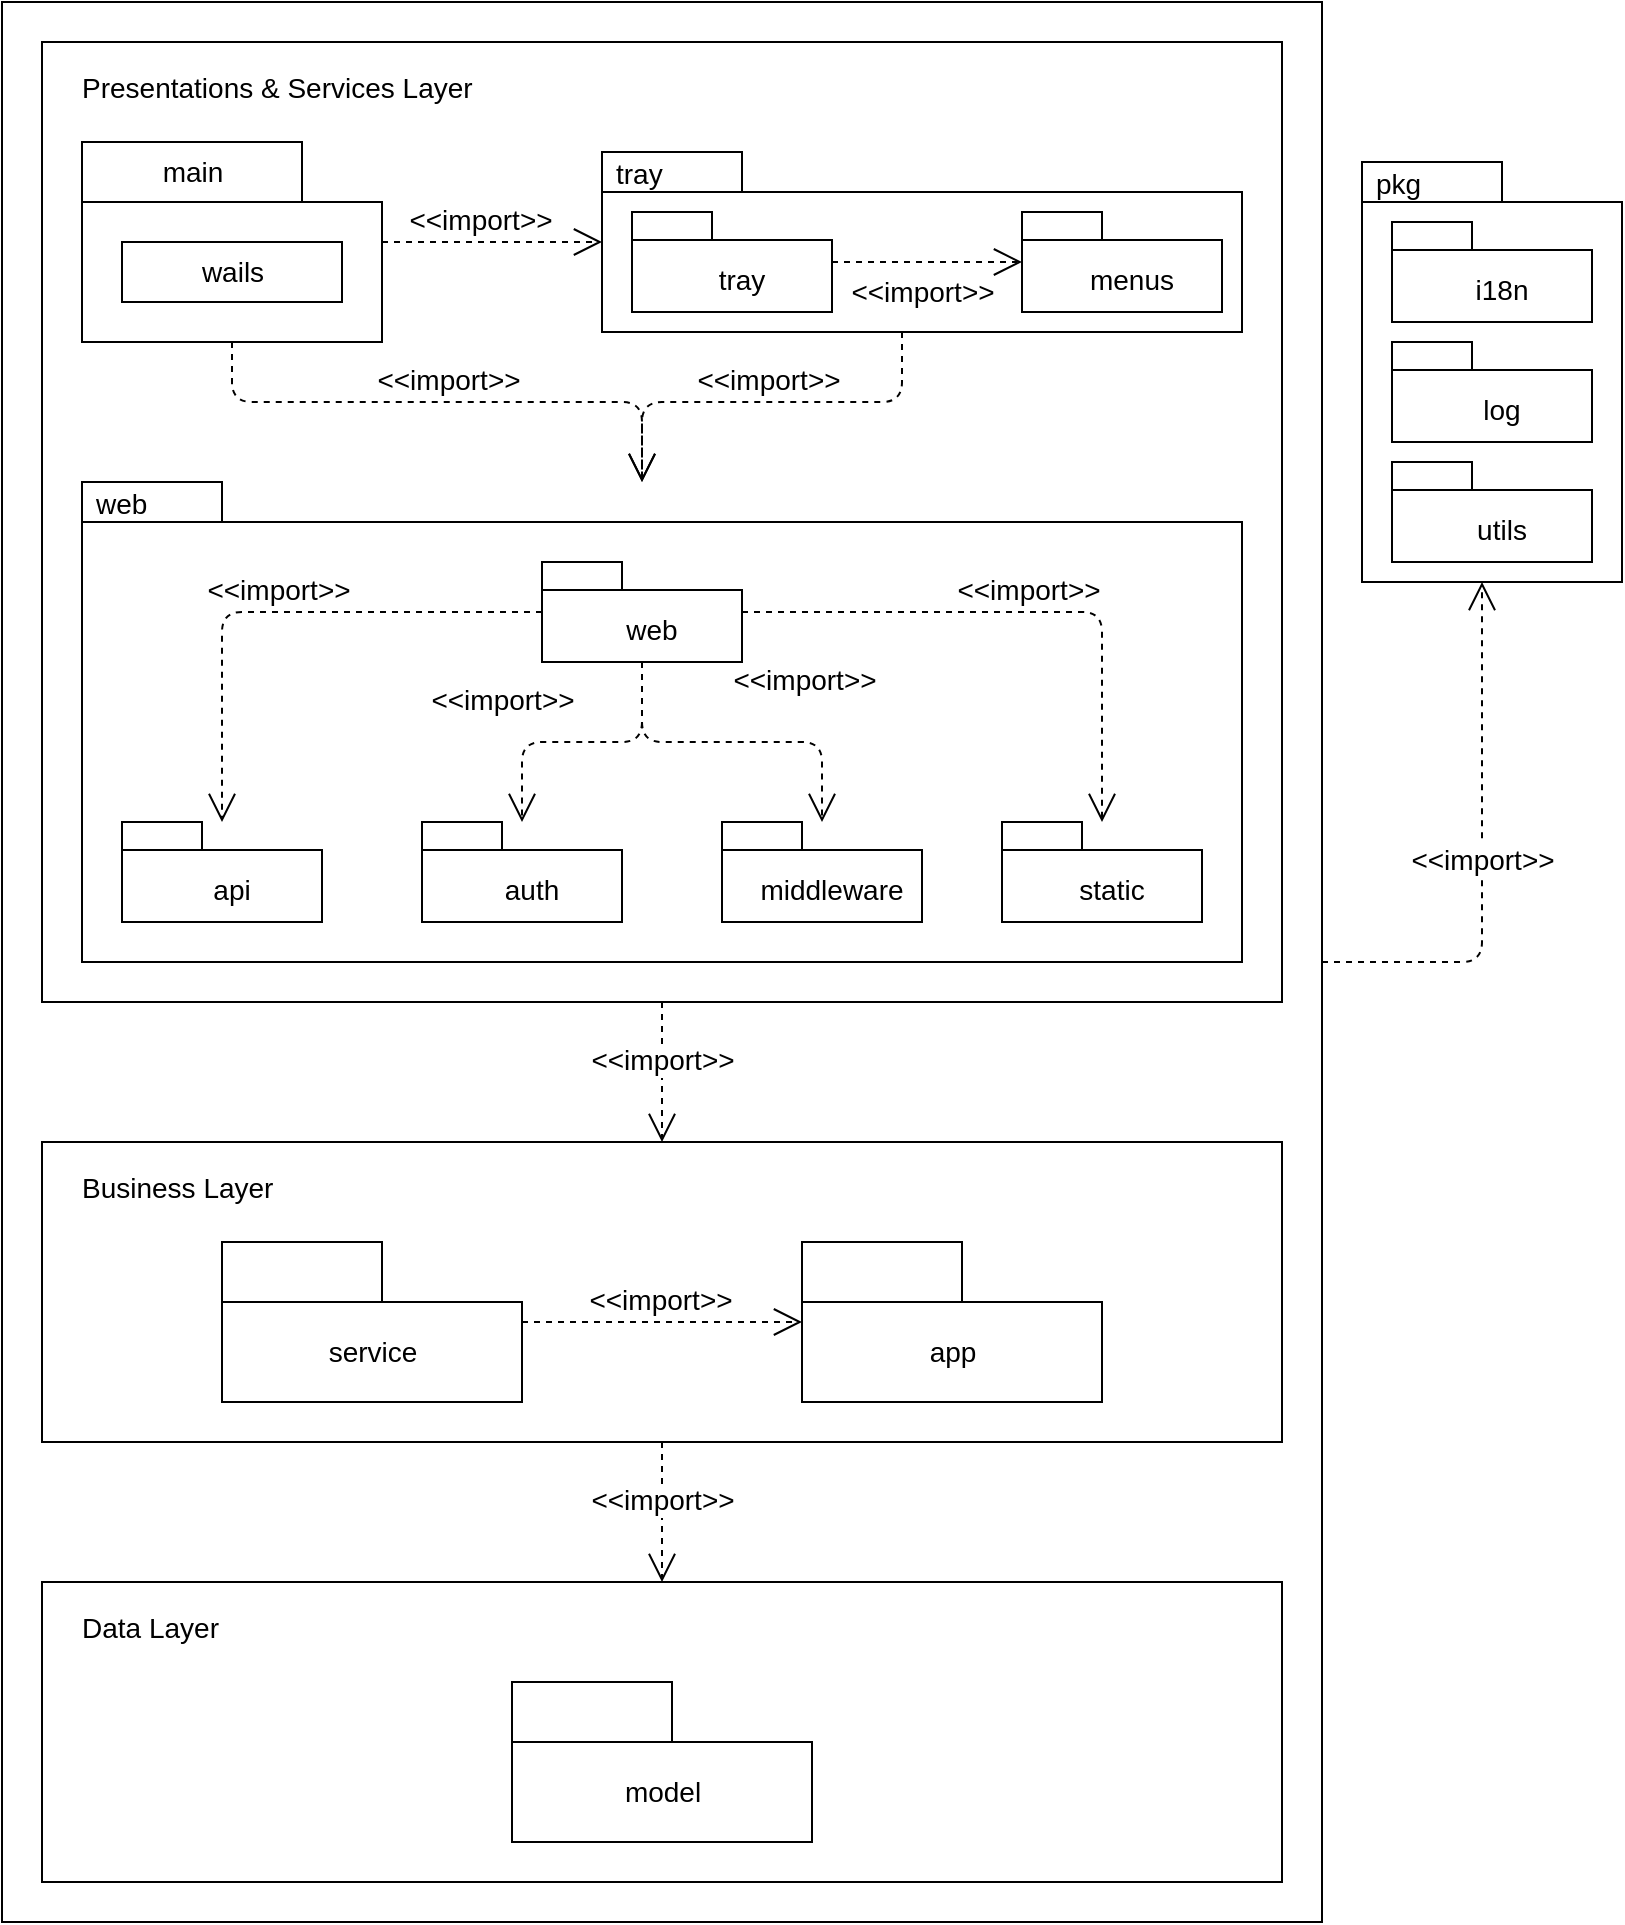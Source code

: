 <mxfile>
    <diagram id="Fwt0_S80Y8OOaiC3SIRB" name="第 1 页">
        <mxGraphModel dx="823" dy="712" grid="1" gridSize="10" guides="1" tooltips="1" connect="1" arrows="1" fold="1" page="1" pageScale="1" pageWidth="827" pageHeight="1169" math="0" shadow="0">
            <root>
                <mxCell id="0"/>
                <mxCell id="1" parent="0"/>
                <mxCell id="60" value="" style="rounded=0;whiteSpace=wrap;html=1;fontSize=14;" parent="1" vertex="1">
                    <mxGeometry y="80" width="660" height="960" as="geometry"/>
                </mxCell>
                <mxCell id="63" value="" style="rounded=0;whiteSpace=wrap;html=1;fontSize=14;" parent="1" vertex="1">
                    <mxGeometry x="20" y="100" width="620" height="480" as="geometry"/>
                </mxCell>
                <mxCell id="14" value="tray" style="shape=folder;xSize=90;align=left;spacingLeft=10;align=left;verticalAlign=top;spacingLeft=5;spacingTop=-4;tabWidth=70;tabHeight=20;tabPosition=left;html=1;strokeWidth=1;recursiveResize=0;fontSize=14;" parent="1" vertex="1">
                    <mxGeometry x="300" y="155" width="320" height="90" as="geometry"/>
                </mxCell>
                <mxCell id="15" value="&lt;br style=&quot;font-size: 14px;&quot;&gt;tray" style="strokeColor=inherit;fillColor=inherit;gradientColor=inherit;shape=folder;spacingLeft=10;tabWidth=40;tabHeight=14;tabPosition=left;fontSize=14;html=1;whiteSpace=wrap;" parent="14" vertex="1">
                    <mxGeometry x="15" y="30" width="100" height="50" as="geometry"/>
                </mxCell>
                <mxCell id="16" value="&lt;br style=&quot;font-size: 14px;&quot;&gt;menus" style="strokeColor=inherit;fillColor=inherit;gradientColor=inherit;shape=folder;spacingLeft=10;tabWidth=40;tabHeight=14;tabPosition=left;fontSize=14;html=1;whiteSpace=wrap;" parent="14" vertex="1">
                    <mxGeometry x="210" y="30" width="100" height="50" as="geometry"/>
                </mxCell>
                <mxCell id="17" value="&amp;lt;&amp;lt;import&amp;gt;&amp;gt;" style="strokeColor=inherit;fillColor=inherit;gradientColor=inherit;edgeStyle=none;endArrow=open;dashed=1;verticalAlign=top;labelBackgroundColor=none;endSize=12;html=1;fontSize=14;" parent="14" source="15" target="16" edge="1">
                    <mxGeometry x="-0.053" relative="1" as="geometry">
                        <mxPoint as="offset"/>
                    </mxGeometry>
                </mxCell>
                <mxCell id="18" value="web" style="shape=folder;xSize=90;align=left;spacingLeft=10;align=left;verticalAlign=top;spacingLeft=5;spacingTop=-4;tabWidth=70;tabHeight=20;tabPosition=left;html=1;strokeWidth=1;recursiveResize=0;fontSize=14;" parent="1" vertex="1">
                    <mxGeometry x="40" y="320" width="580" height="240" as="geometry"/>
                </mxCell>
                <mxCell id="19" value="&lt;br style=&quot;font-size: 14px;&quot;&gt;web" style="strokeColor=inherit;fillColor=inherit;gradientColor=inherit;shape=folder;spacingLeft=10;tabWidth=40;tabHeight=14;tabPosition=left;fontSize=14;html=1;whiteSpace=wrap;" parent="18" vertex="1">
                    <mxGeometry x="230" y="40" width="100" height="50" as="geometry"/>
                </mxCell>
                <mxCell id="20" value="&lt;br style=&quot;font-size: 14px;&quot;&gt;api" style="strokeColor=inherit;fillColor=inherit;gradientColor=inherit;shape=folder;spacingLeft=10;tabWidth=40;tabHeight=14;tabPosition=left;fontSize=14;html=1;whiteSpace=wrap;" parent="18" vertex="1">
                    <mxGeometry x="20" y="170" width="100" height="50" as="geometry"/>
                </mxCell>
                <mxCell id="25" value="&lt;br style=&quot;font-size: 14px;&quot;&gt;middleware" style="strokeColor=inherit;fillColor=inherit;gradientColor=inherit;shape=folder;spacingLeft=10;tabWidth=40;tabHeight=14;tabPosition=left;fontSize=14;html=1;whiteSpace=wrap;" parent="18" vertex="1">
                    <mxGeometry x="320" y="170" width="100" height="50" as="geometry"/>
                </mxCell>
                <mxCell id="22" value="&lt;br style=&quot;font-size: 14px;&quot;&gt;auth" style="strokeColor=inherit;fillColor=inherit;gradientColor=inherit;shape=folder;spacingLeft=10;tabWidth=40;tabHeight=14;tabPosition=left;fontSize=14;html=1;whiteSpace=wrap;" parent="18" vertex="1">
                    <mxGeometry x="170" y="170" width="100" height="50" as="geometry"/>
                </mxCell>
                <mxCell id="73" value="&lt;br style=&quot;font-size: 14px;&quot;&gt;static" style="strokeColor=inherit;fillColor=inherit;gradientColor=inherit;shape=folder;spacingLeft=10;tabWidth=40;tabHeight=14;tabPosition=left;fontSize=14;html=1;whiteSpace=wrap;" parent="18" vertex="1">
                    <mxGeometry x="460" y="170" width="100" height="50" as="geometry"/>
                </mxCell>
                <mxCell id="77" value="&amp;lt;&amp;lt;import&amp;gt;&amp;gt;" style="html=1;endArrow=open;endSize=12;dashed=1;verticalAlign=bottom;jumpStyle=none;edgeStyle=orthogonalEdgeStyle;fontSize=14;" parent="18" source="19" target="20" edge="1">
                    <mxGeometry width="160" relative="1" as="geometry">
                        <mxPoint x="85" y="-60" as="sourcePoint"/>
                        <mxPoint x="290" y="10" as="targetPoint"/>
                    </mxGeometry>
                </mxCell>
                <mxCell id="78" value="&amp;lt;&amp;lt;import&amp;gt;&amp;gt;" style="html=1;endArrow=open;endSize=12;dashed=1;verticalAlign=bottom;jumpStyle=none;edgeStyle=orthogonalEdgeStyle;fontSize=14;" parent="18" source="19" target="22" edge="1">
                    <mxGeometry x="0.429" y="-14" width="160" relative="1" as="geometry">
                        <mxPoint x="240" y="75" as="sourcePoint"/>
                        <mxPoint x="80" y="140" as="targetPoint"/>
                        <mxPoint x="4" y="-10" as="offset"/>
                    </mxGeometry>
                </mxCell>
                <mxCell id="79" value="&amp;lt;&amp;lt;import&amp;gt;&amp;gt;" style="html=1;endArrow=open;endSize=12;dashed=1;verticalAlign=bottom;jumpStyle=none;edgeStyle=orthogonalEdgeStyle;fontSize=14;" parent="18" source="19" target="25" edge="1">
                    <mxGeometry x="0.529" y="-10" width="160" relative="1" as="geometry">
                        <mxPoint x="290" y="100" as="sourcePoint"/>
                        <mxPoint x="220" y="140" as="targetPoint"/>
                        <mxPoint x="1" y="-20" as="offset"/>
                    </mxGeometry>
                </mxCell>
                <mxCell id="80" value="&amp;lt;&amp;lt;import&amp;gt;&amp;gt;" style="html=1;endArrow=open;endSize=12;dashed=1;verticalAlign=bottom;jumpStyle=none;edgeStyle=orthogonalEdgeStyle;fontSize=14;" parent="18" source="19" target="73" edge="1">
                    <mxGeometry width="160" relative="1" as="geometry">
                        <mxPoint x="300" y="110" as="sourcePoint"/>
                        <mxPoint x="230" y="150" as="targetPoint"/>
                    </mxGeometry>
                </mxCell>
                <mxCell id="28" value="&amp;lt;&amp;lt;import&amp;gt;&amp;gt;" style="html=1;endArrow=open;endSize=12;dashed=1;verticalAlign=bottom;jumpStyle=none;fontSize=14;" parent="1" source="75" target="14" edge="1">
                    <mxGeometry x="-0.111" width="160" relative="1" as="geometry">
                        <mxPoint x="470" y="170" as="sourcePoint"/>
                        <mxPoint x="630" y="170" as="targetPoint"/>
                        <mxPoint as="offset"/>
                    </mxGeometry>
                </mxCell>
                <mxCell id="30" value="&amp;lt;&amp;lt;import&amp;gt;&amp;gt;" style="edgeStyle=orthogonalEdgeStyle;html=1;endArrow=open;endSize=12;dashed=1;verticalAlign=bottom;jumpStyle=none;fontSize=14;" parent="1" source="14" target="18" edge="1">
                    <mxGeometry width="160" relative="1" as="geometry">
                        <mxPoint x="350" y="200" as="sourcePoint"/>
                        <mxPoint x="590" y="340" as="targetPoint"/>
                        <mxPoint as="offset"/>
                        <Array as="points">
                            <mxPoint x="450" y="280"/>
                            <mxPoint x="320" y="280"/>
                        </Array>
                    </mxGeometry>
                </mxCell>
                <mxCell id="47" value="&amp;lt;&amp;lt;import&amp;gt;&amp;gt;" style="html=1;endArrow=open;endSize=12;dashed=1;verticalAlign=bottom;jumpStyle=none;fontSize=14;" parent="1" source="67" target="66" edge="1">
                    <mxGeometry x="0.143" width="160" relative="1" as="geometry">
                        <mxPoint x="730" y="520" as="sourcePoint"/>
                        <mxPoint x="710" y="700" as="targetPoint"/>
                        <mxPoint as="offset"/>
                    </mxGeometry>
                </mxCell>
                <mxCell id="54" value="pkg" style="shape=folder;xSize=90;align=left;spacingLeft=10;align=left;verticalAlign=top;spacingLeft=5;spacingTop=-4;tabWidth=70;tabHeight=20;tabPosition=left;html=1;strokeWidth=1;recursiveResize=0;fontSize=14;" parent="1" vertex="1">
                    <mxGeometry x="680" y="160" width="130" height="210" as="geometry"/>
                </mxCell>
                <mxCell id="55" value="&lt;br style=&quot;font-size: 14px;&quot;&gt;i18n" style="strokeColor=inherit;fillColor=inherit;gradientColor=inherit;shape=folder;spacingLeft=10;tabWidth=40;tabHeight=14;tabPosition=left;fontSize=14;html=1;whiteSpace=wrap;" parent="54" vertex="1">
                    <mxGeometry x="15" y="30" width="100" height="50" as="geometry"/>
                </mxCell>
                <mxCell id="56" value="&lt;br style=&quot;font-size: 14px;&quot;&gt;log" style="strokeColor=inherit;fillColor=inherit;gradientColor=inherit;shape=folder;spacingLeft=10;tabWidth=40;tabHeight=14;tabPosition=left;fontSize=14;html=1;whiteSpace=wrap;" parent="54" vertex="1">
                    <mxGeometry x="15" y="90" width="100" height="50" as="geometry"/>
                </mxCell>
                <mxCell id="58" value="&lt;br style=&quot;font-size: 14px;&quot;&gt;utils" style="strokeColor=inherit;fillColor=inherit;gradientColor=inherit;shape=folder;spacingLeft=10;tabWidth=40;tabHeight=14;tabPosition=left;fontSize=14;html=1;whiteSpace=wrap;" parent="54" vertex="1">
                    <mxGeometry x="15" y="150" width="100" height="50" as="geometry"/>
                </mxCell>
                <mxCell id="62" value="&amp;lt;&amp;lt;import&amp;gt;&amp;gt;" style="html=1;endArrow=open;endSize=12;dashed=1;verticalAlign=bottom;jumpStyle=none;edgeStyle=orthogonalEdgeStyle;fontSize=14;" parent="1" source="60" target="54" edge="1">
                    <mxGeometry x="-0.111" width="160" relative="1" as="geometry">
                        <mxPoint x="330" y="430.211" as="sourcePoint"/>
                        <mxPoint x="200" y="417.394" as="targetPoint"/>
                        <mxPoint as="offset"/>
                        <Array as="points">
                            <mxPoint x="740" y="560"/>
                        </Array>
                    </mxGeometry>
                </mxCell>
                <mxCell id="66" value="" style="rounded=0;whiteSpace=wrap;html=1;fontSize=14;" parent="1" vertex="1">
                    <mxGeometry x="20" y="870" width="620" height="150" as="geometry"/>
                </mxCell>
                <mxCell id="32" value="&lt;span style=&quot;font-weight: normal&quot;&gt;model&lt;/span&gt;" style="shape=folder;fontStyle=1;tabWidth=80;tabHeight=30;tabPosition=left;html=1;boundedLbl=1;fontSize=14;" parent="1" vertex="1">
                    <mxGeometry x="255" y="920" width="150" height="80" as="geometry"/>
                </mxCell>
                <mxCell id="67" value="" style="rounded=0;whiteSpace=wrap;html=1;fontSize=14;" parent="1" vertex="1">
                    <mxGeometry x="20" y="650" width="620" height="150" as="geometry"/>
                </mxCell>
                <mxCell id="34" value="&lt;span style=&quot;font-weight: normal&quot;&gt;app&lt;/span&gt;" style="shape=folder;fontStyle=1;tabWidth=80;tabHeight=30;tabPosition=left;html=1;boundedLbl=1;fontSize=14;" parent="1" vertex="1">
                    <mxGeometry x="400" y="700" width="150" height="80" as="geometry"/>
                </mxCell>
                <mxCell id="68" value="Data Layer" style="text;html=1;strokeColor=none;fillColor=none;align=left;verticalAlign=top;whiteSpace=wrap;rounded=0;spacing=0;fontSize=14;" parent="1" vertex="1">
                    <mxGeometry x="40" y="880" width="150" height="30" as="geometry"/>
                </mxCell>
                <mxCell id="69" value="Business Layer" style="text;html=1;strokeColor=none;fillColor=none;align=left;verticalAlign=top;whiteSpace=wrap;rounded=0;spacing=0;fontSize=14;" parent="1" vertex="1">
                    <mxGeometry x="40" y="660" width="150" height="30" as="geometry"/>
                </mxCell>
                <mxCell id="70" value="Presentations &amp;amp; Services Layer" style="text;html=1;strokeColor=none;fillColor=none;align=left;verticalAlign=top;whiteSpace=wrap;rounded=0;spacing=0;fontSize=14;" parent="1" vertex="1">
                    <mxGeometry x="40" y="110" width="250" height="30" as="geometry"/>
                </mxCell>
                <mxCell id="71" value="&amp;lt;&amp;lt;import&amp;gt;&amp;gt;" style="html=1;endArrow=open;endSize=12;dashed=1;verticalAlign=bottom;jumpStyle=none;fontSize=14;" parent="1" source="63" target="67" edge="1">
                    <mxGeometry x="0.143" width="160" relative="1" as="geometry">
                        <mxPoint x="740" y="530" as="sourcePoint"/>
                        <mxPoint x="720" y="710" as="targetPoint"/>
                        <mxPoint as="offset"/>
                    </mxGeometry>
                </mxCell>
                <mxCell id="72" value="&amp;lt;&amp;lt;import&amp;gt;&amp;gt;" style="html=1;endArrow=open;endSize=12;dashed=1;verticalAlign=bottom;jumpStyle=none;edgeStyle=orthogonalEdgeStyle;fontSize=14;" parent="1" source="75" target="18" edge="1">
                    <mxGeometry width="160" relative="1" as="geometry">
                        <mxPoint x="200" y="195" as="sourcePoint"/>
                        <mxPoint x="310" y="195" as="targetPoint"/>
                        <Array as="points">
                            <mxPoint x="115" y="280"/>
                            <mxPoint x="320" y="280"/>
                        </Array>
                    </mxGeometry>
                </mxCell>
                <mxCell id="75" value="&lt;span style=&quot;font-weight: normal&quot;&gt;main&lt;/span&gt;" style="shape=folder;fontStyle=1;tabWidth=110;tabHeight=30;tabPosition=left;html=1;boundedLbl=1;labelInHeader=1;container=1;collapsible=0;recursiveResize=0;fontSize=14;" parent="1" vertex="1">
                    <mxGeometry x="40" y="150" width="150" height="100" as="geometry"/>
                </mxCell>
                <mxCell id="76" value="wails" style="html=1;fontSize=14;" parent="75" vertex="1">
                    <mxGeometry width="110" height="30" relative="1" as="geometry">
                        <mxPoint x="20" y="50" as="offset"/>
                    </mxGeometry>
                </mxCell>
                <mxCell id="81" value="&lt;span style=&quot;font-weight: normal&quot;&gt;service&lt;/span&gt;" style="shape=folder;fontStyle=1;tabWidth=80;tabHeight=30;tabPosition=left;html=1;boundedLbl=1;fontSize=14;" parent="1" vertex="1">
                    <mxGeometry x="110" y="700" width="150" height="80" as="geometry"/>
                </mxCell>
                <mxCell id="82" value="&amp;lt;&amp;lt;import&amp;gt;&amp;gt;" style="html=1;endArrow=open;endSize=12;dashed=1;verticalAlign=bottom;jumpStyle=none;fontSize=14;" parent="1" source="81" target="34" edge="1">
                    <mxGeometry width="160" relative="1" as="geometry">
                        <mxPoint x="340" y="590" as="sourcePoint"/>
                        <mxPoint x="340" y="660" as="targetPoint"/>
                        <mxPoint x="-1" as="offset"/>
                    </mxGeometry>
                </mxCell>
            </root>
        </mxGraphModel>
    </diagram>
</mxfile>
